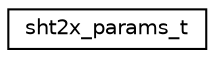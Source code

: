 digraph "Graphical Class Hierarchy"
{
 // LATEX_PDF_SIZE
  edge [fontname="Helvetica",fontsize="10",labelfontname="Helvetica",labelfontsize="10"];
  node [fontname="Helvetica",fontsize="10",shape=record];
  rankdir="LR";
  Node0 [label="sht2x_params_t",height=0.2,width=0.4,color="black", fillcolor="white", style="filled",URL="$structsht2x__params__t.html",tooltip="Device initialization parameters."];
}
